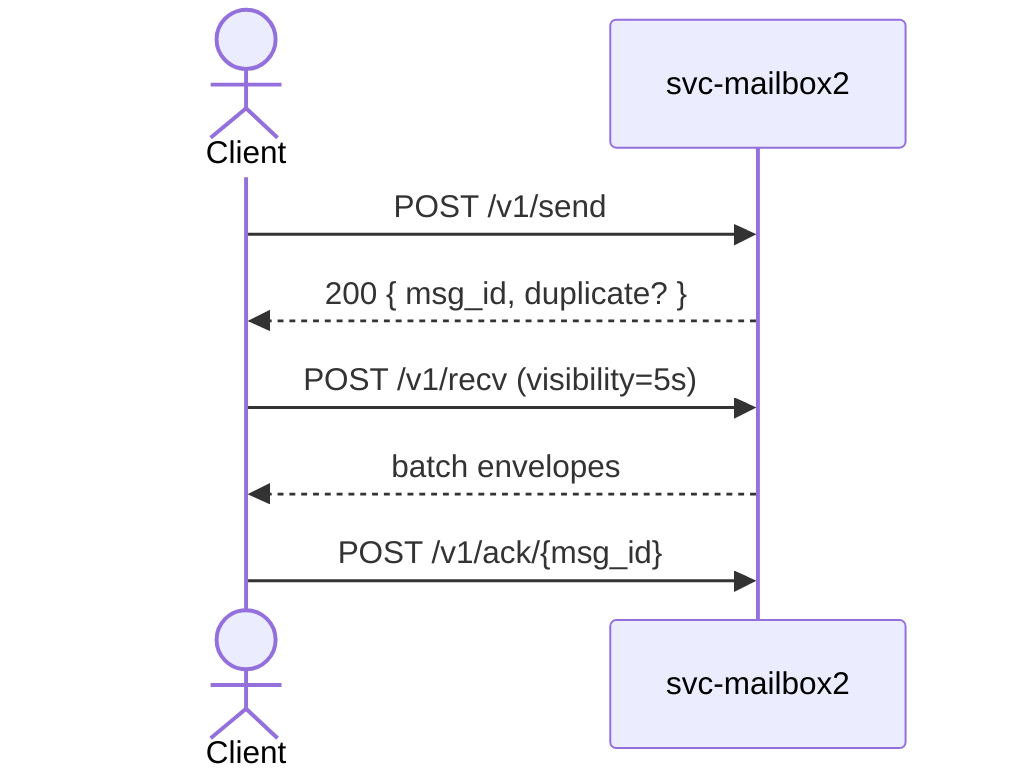sequenceDiagram
  actor Client
  participant S as svc-mailbox2
  Client->>S: POST /v1/send
  S-->>Client: 200 { msg_id, duplicate? }
  Client->>S: POST /v1/recv (visibility=5s)
  S-->>Client: batch envelopes
  Client->>S: POST /v1/ack/{msg_id}